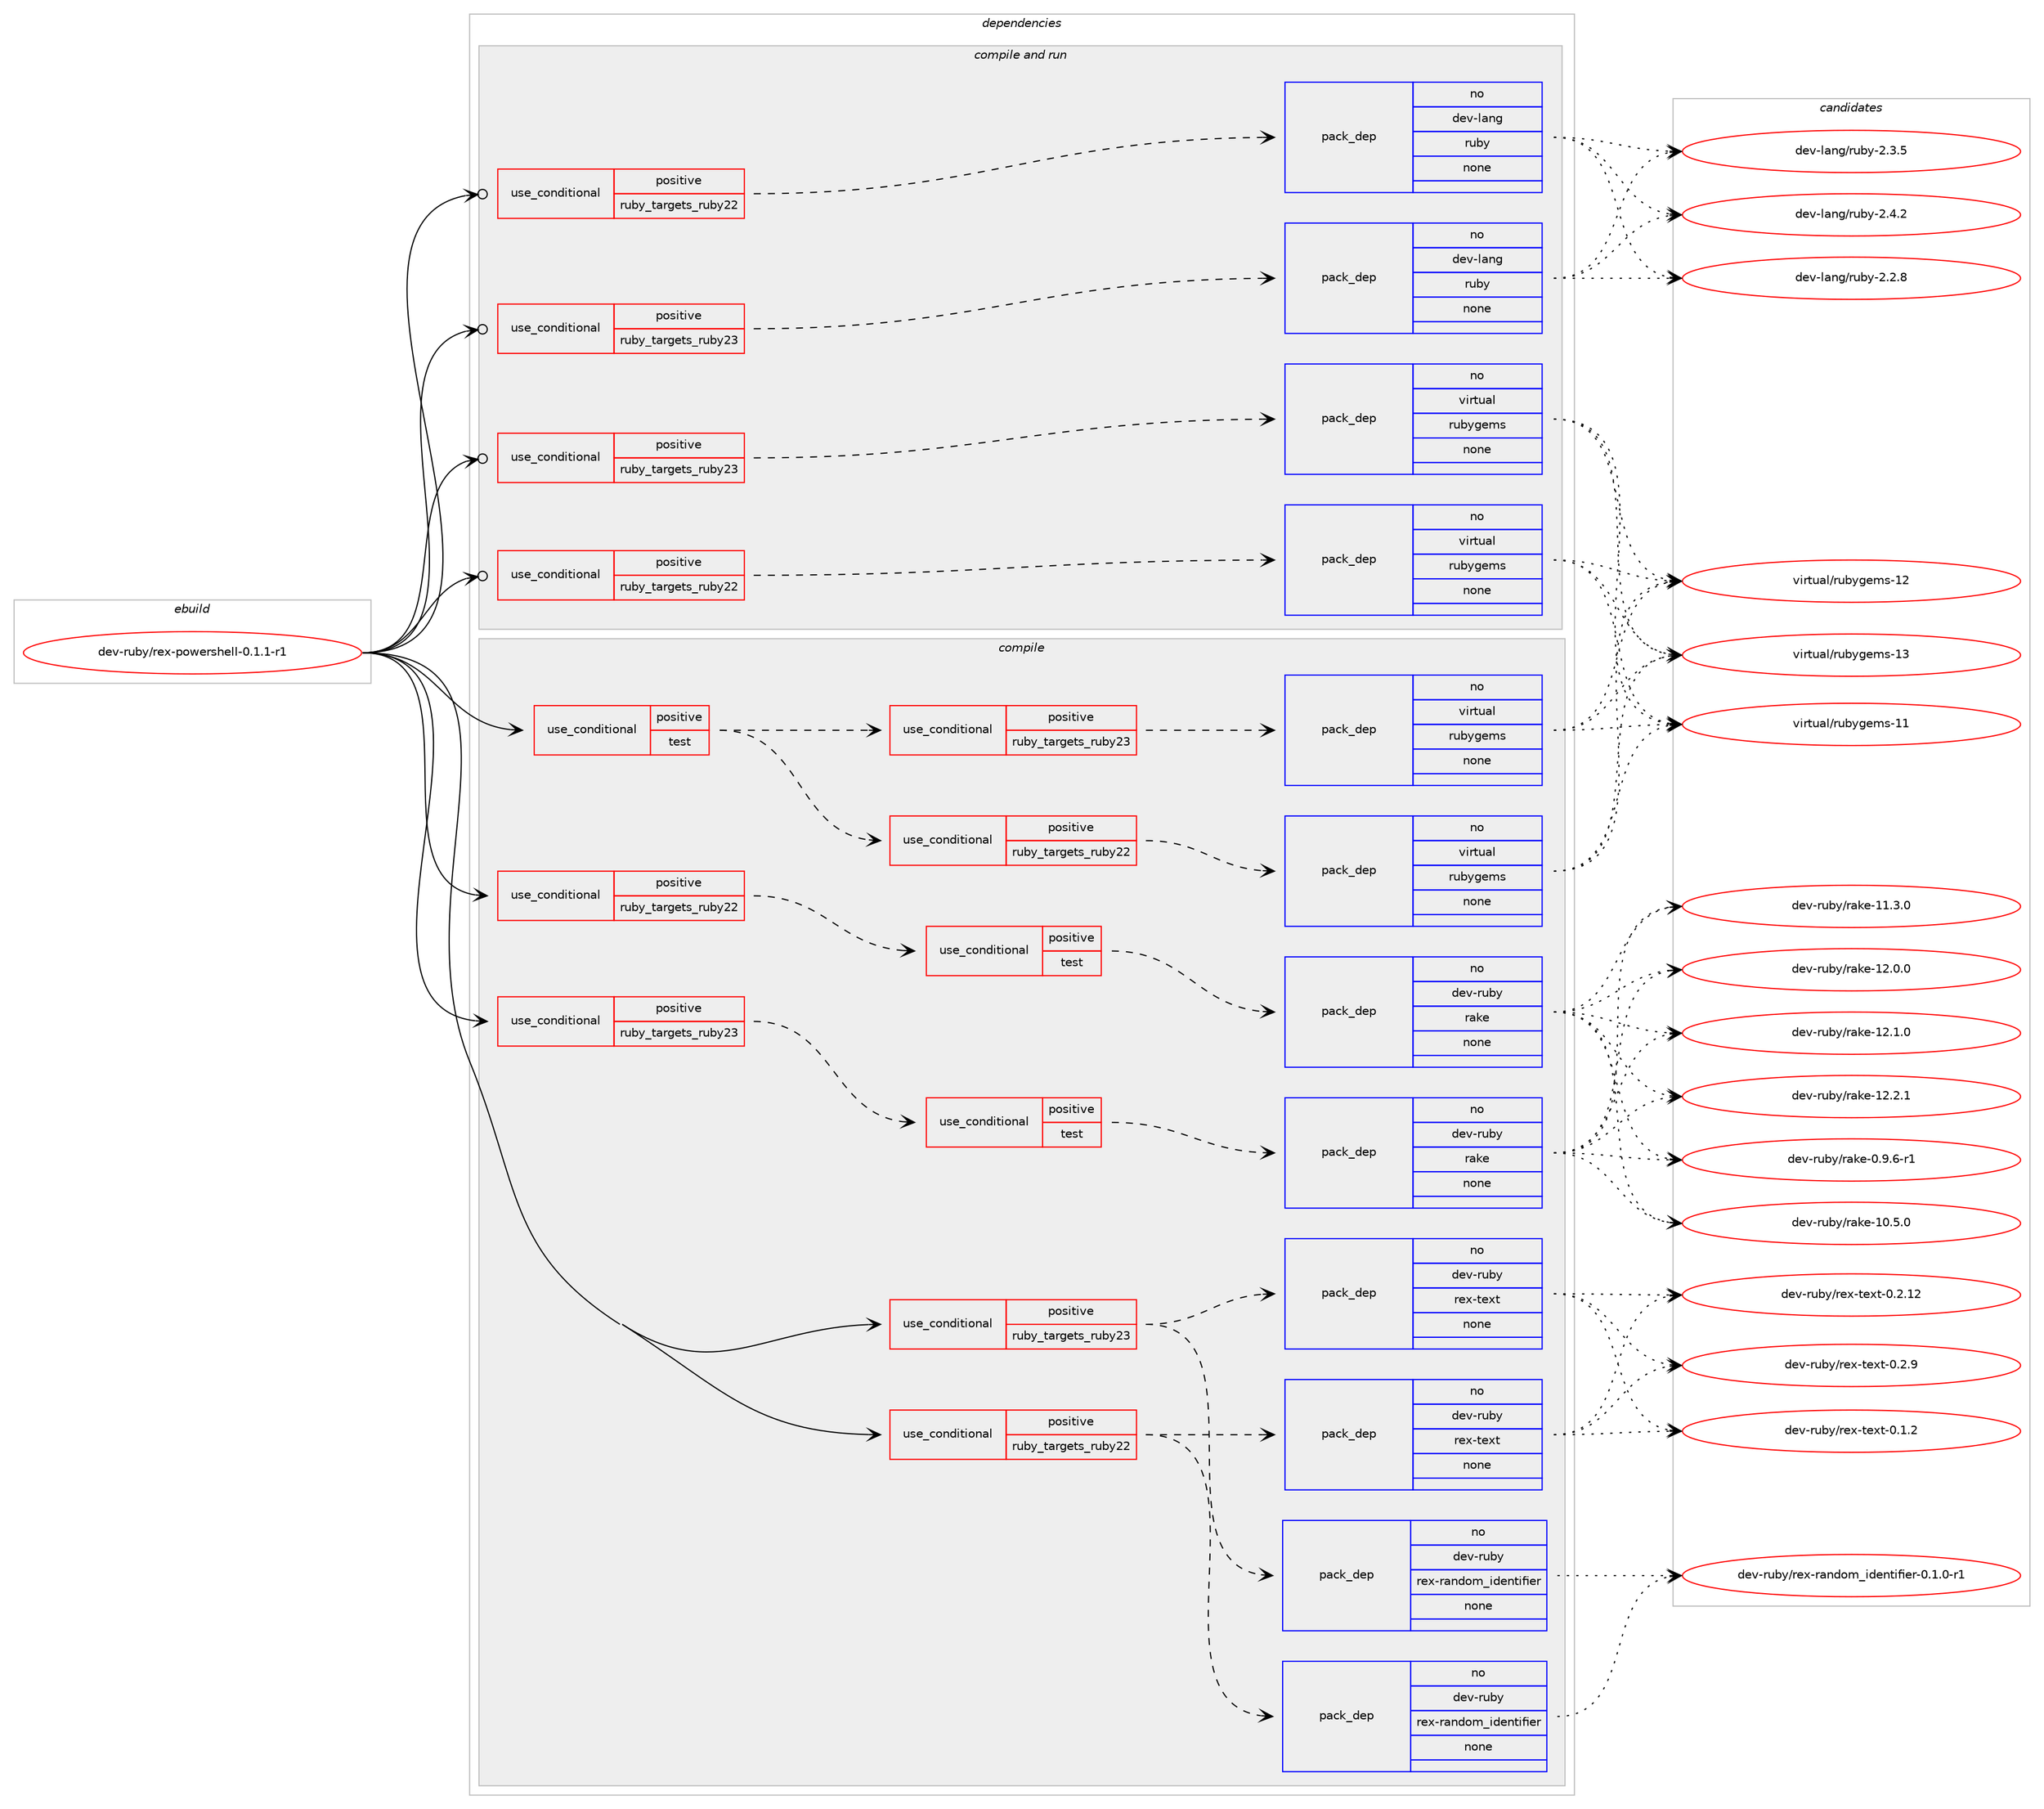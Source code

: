 digraph prolog {

# *************
# Graph options
# *************

newrank=true;
concentrate=true;
compound=true;
graph [rankdir=LR,fontname=Helvetica,fontsize=10,ranksep=1.5];#, ranksep=2.5, nodesep=0.2];
edge  [arrowhead=vee];
node  [fontname=Helvetica,fontsize=10];

# **********
# The ebuild
# **********

subgraph cluster_leftcol {
color=gray;
rank=same;
label=<<i>ebuild</i>>;
id [label="dev-ruby/rex-powershell-0.1.1-r1", color=red, width=4, href="../dev-ruby/rex-powershell-0.1.1-r1.svg"];
}

# ****************
# The dependencies
# ****************

subgraph cluster_midcol {
color=gray;
label=<<i>dependencies</i>>;
subgraph cluster_compile {
fillcolor="#eeeeee";
style=filled;
label=<<i>compile</i>>;
subgraph cond68589 {
dependency261632 [label=<<TABLE BORDER="0" CELLBORDER="1" CELLSPACING="0" CELLPADDING="4"><TR><TD ROWSPAN="3" CELLPADDING="10">use_conditional</TD></TR><TR><TD>positive</TD></TR><TR><TD>ruby_targets_ruby22</TD></TR></TABLE>>, shape=none, color=red];
subgraph cond68590 {
dependency261633 [label=<<TABLE BORDER="0" CELLBORDER="1" CELLSPACING="0" CELLPADDING="4"><TR><TD ROWSPAN="3" CELLPADDING="10">use_conditional</TD></TR><TR><TD>positive</TD></TR><TR><TD>test</TD></TR></TABLE>>, shape=none, color=red];
subgraph pack188929 {
dependency261634 [label=<<TABLE BORDER="0" CELLBORDER="1" CELLSPACING="0" CELLPADDING="4" WIDTH="220"><TR><TD ROWSPAN="6" CELLPADDING="30">pack_dep</TD></TR><TR><TD WIDTH="110">no</TD></TR><TR><TD>dev-ruby</TD></TR><TR><TD>rake</TD></TR><TR><TD>none</TD></TR><TR><TD></TD></TR></TABLE>>, shape=none, color=blue];
}
dependency261633:e -> dependency261634:w [weight=20,style="dashed",arrowhead="vee"];
}
dependency261632:e -> dependency261633:w [weight=20,style="dashed",arrowhead="vee"];
}
id:e -> dependency261632:w [weight=20,style="solid",arrowhead="vee"];
subgraph cond68591 {
dependency261635 [label=<<TABLE BORDER="0" CELLBORDER="1" CELLSPACING="0" CELLPADDING="4"><TR><TD ROWSPAN="3" CELLPADDING="10">use_conditional</TD></TR><TR><TD>positive</TD></TR><TR><TD>ruby_targets_ruby22</TD></TR></TABLE>>, shape=none, color=red];
subgraph pack188930 {
dependency261636 [label=<<TABLE BORDER="0" CELLBORDER="1" CELLSPACING="0" CELLPADDING="4" WIDTH="220"><TR><TD ROWSPAN="6" CELLPADDING="30">pack_dep</TD></TR><TR><TD WIDTH="110">no</TD></TR><TR><TD>dev-ruby</TD></TR><TR><TD>rex-random_identifier</TD></TR><TR><TD>none</TD></TR><TR><TD></TD></TR></TABLE>>, shape=none, color=blue];
}
dependency261635:e -> dependency261636:w [weight=20,style="dashed",arrowhead="vee"];
subgraph pack188931 {
dependency261637 [label=<<TABLE BORDER="0" CELLBORDER="1" CELLSPACING="0" CELLPADDING="4" WIDTH="220"><TR><TD ROWSPAN="6" CELLPADDING="30">pack_dep</TD></TR><TR><TD WIDTH="110">no</TD></TR><TR><TD>dev-ruby</TD></TR><TR><TD>rex-text</TD></TR><TR><TD>none</TD></TR><TR><TD></TD></TR></TABLE>>, shape=none, color=blue];
}
dependency261635:e -> dependency261637:w [weight=20,style="dashed",arrowhead="vee"];
}
id:e -> dependency261635:w [weight=20,style="solid",arrowhead="vee"];
subgraph cond68592 {
dependency261638 [label=<<TABLE BORDER="0" CELLBORDER="1" CELLSPACING="0" CELLPADDING="4"><TR><TD ROWSPAN="3" CELLPADDING="10">use_conditional</TD></TR><TR><TD>positive</TD></TR><TR><TD>ruby_targets_ruby23</TD></TR></TABLE>>, shape=none, color=red];
subgraph cond68593 {
dependency261639 [label=<<TABLE BORDER="0" CELLBORDER="1" CELLSPACING="0" CELLPADDING="4"><TR><TD ROWSPAN="3" CELLPADDING="10">use_conditional</TD></TR><TR><TD>positive</TD></TR><TR><TD>test</TD></TR></TABLE>>, shape=none, color=red];
subgraph pack188932 {
dependency261640 [label=<<TABLE BORDER="0" CELLBORDER="1" CELLSPACING="0" CELLPADDING="4" WIDTH="220"><TR><TD ROWSPAN="6" CELLPADDING="30">pack_dep</TD></TR><TR><TD WIDTH="110">no</TD></TR><TR><TD>dev-ruby</TD></TR><TR><TD>rake</TD></TR><TR><TD>none</TD></TR><TR><TD></TD></TR></TABLE>>, shape=none, color=blue];
}
dependency261639:e -> dependency261640:w [weight=20,style="dashed",arrowhead="vee"];
}
dependency261638:e -> dependency261639:w [weight=20,style="dashed",arrowhead="vee"];
}
id:e -> dependency261638:w [weight=20,style="solid",arrowhead="vee"];
subgraph cond68594 {
dependency261641 [label=<<TABLE BORDER="0" CELLBORDER="1" CELLSPACING="0" CELLPADDING="4"><TR><TD ROWSPAN="3" CELLPADDING="10">use_conditional</TD></TR><TR><TD>positive</TD></TR><TR><TD>ruby_targets_ruby23</TD></TR></TABLE>>, shape=none, color=red];
subgraph pack188933 {
dependency261642 [label=<<TABLE BORDER="0" CELLBORDER="1" CELLSPACING="0" CELLPADDING="4" WIDTH="220"><TR><TD ROWSPAN="6" CELLPADDING="30">pack_dep</TD></TR><TR><TD WIDTH="110">no</TD></TR><TR><TD>dev-ruby</TD></TR><TR><TD>rex-random_identifier</TD></TR><TR><TD>none</TD></TR><TR><TD></TD></TR></TABLE>>, shape=none, color=blue];
}
dependency261641:e -> dependency261642:w [weight=20,style="dashed",arrowhead="vee"];
subgraph pack188934 {
dependency261643 [label=<<TABLE BORDER="0" CELLBORDER="1" CELLSPACING="0" CELLPADDING="4" WIDTH="220"><TR><TD ROWSPAN="6" CELLPADDING="30">pack_dep</TD></TR><TR><TD WIDTH="110">no</TD></TR><TR><TD>dev-ruby</TD></TR><TR><TD>rex-text</TD></TR><TR><TD>none</TD></TR><TR><TD></TD></TR></TABLE>>, shape=none, color=blue];
}
dependency261641:e -> dependency261643:w [weight=20,style="dashed",arrowhead="vee"];
}
id:e -> dependency261641:w [weight=20,style="solid",arrowhead="vee"];
subgraph cond68595 {
dependency261644 [label=<<TABLE BORDER="0" CELLBORDER="1" CELLSPACING="0" CELLPADDING="4"><TR><TD ROWSPAN="3" CELLPADDING="10">use_conditional</TD></TR><TR><TD>positive</TD></TR><TR><TD>test</TD></TR></TABLE>>, shape=none, color=red];
subgraph cond68596 {
dependency261645 [label=<<TABLE BORDER="0" CELLBORDER="1" CELLSPACING="0" CELLPADDING="4"><TR><TD ROWSPAN="3" CELLPADDING="10">use_conditional</TD></TR><TR><TD>positive</TD></TR><TR><TD>ruby_targets_ruby22</TD></TR></TABLE>>, shape=none, color=red];
subgraph pack188935 {
dependency261646 [label=<<TABLE BORDER="0" CELLBORDER="1" CELLSPACING="0" CELLPADDING="4" WIDTH="220"><TR><TD ROWSPAN="6" CELLPADDING="30">pack_dep</TD></TR><TR><TD WIDTH="110">no</TD></TR><TR><TD>virtual</TD></TR><TR><TD>rubygems</TD></TR><TR><TD>none</TD></TR><TR><TD></TD></TR></TABLE>>, shape=none, color=blue];
}
dependency261645:e -> dependency261646:w [weight=20,style="dashed",arrowhead="vee"];
}
dependency261644:e -> dependency261645:w [weight=20,style="dashed",arrowhead="vee"];
subgraph cond68597 {
dependency261647 [label=<<TABLE BORDER="0" CELLBORDER="1" CELLSPACING="0" CELLPADDING="4"><TR><TD ROWSPAN="3" CELLPADDING="10">use_conditional</TD></TR><TR><TD>positive</TD></TR><TR><TD>ruby_targets_ruby23</TD></TR></TABLE>>, shape=none, color=red];
subgraph pack188936 {
dependency261648 [label=<<TABLE BORDER="0" CELLBORDER="1" CELLSPACING="0" CELLPADDING="4" WIDTH="220"><TR><TD ROWSPAN="6" CELLPADDING="30">pack_dep</TD></TR><TR><TD WIDTH="110">no</TD></TR><TR><TD>virtual</TD></TR><TR><TD>rubygems</TD></TR><TR><TD>none</TD></TR><TR><TD></TD></TR></TABLE>>, shape=none, color=blue];
}
dependency261647:e -> dependency261648:w [weight=20,style="dashed",arrowhead="vee"];
}
dependency261644:e -> dependency261647:w [weight=20,style="dashed",arrowhead="vee"];
}
id:e -> dependency261644:w [weight=20,style="solid",arrowhead="vee"];
}
subgraph cluster_compileandrun {
fillcolor="#eeeeee";
style=filled;
label=<<i>compile and run</i>>;
subgraph cond68598 {
dependency261649 [label=<<TABLE BORDER="0" CELLBORDER="1" CELLSPACING="0" CELLPADDING="4"><TR><TD ROWSPAN="3" CELLPADDING="10">use_conditional</TD></TR><TR><TD>positive</TD></TR><TR><TD>ruby_targets_ruby22</TD></TR></TABLE>>, shape=none, color=red];
subgraph pack188937 {
dependency261650 [label=<<TABLE BORDER="0" CELLBORDER="1" CELLSPACING="0" CELLPADDING="4" WIDTH="220"><TR><TD ROWSPAN="6" CELLPADDING="30">pack_dep</TD></TR><TR><TD WIDTH="110">no</TD></TR><TR><TD>dev-lang</TD></TR><TR><TD>ruby</TD></TR><TR><TD>none</TD></TR><TR><TD></TD></TR></TABLE>>, shape=none, color=blue];
}
dependency261649:e -> dependency261650:w [weight=20,style="dashed",arrowhead="vee"];
}
id:e -> dependency261649:w [weight=20,style="solid",arrowhead="odotvee"];
subgraph cond68599 {
dependency261651 [label=<<TABLE BORDER="0" CELLBORDER="1" CELLSPACING="0" CELLPADDING="4"><TR><TD ROWSPAN="3" CELLPADDING="10">use_conditional</TD></TR><TR><TD>positive</TD></TR><TR><TD>ruby_targets_ruby22</TD></TR></TABLE>>, shape=none, color=red];
subgraph pack188938 {
dependency261652 [label=<<TABLE BORDER="0" CELLBORDER="1" CELLSPACING="0" CELLPADDING="4" WIDTH="220"><TR><TD ROWSPAN="6" CELLPADDING="30">pack_dep</TD></TR><TR><TD WIDTH="110">no</TD></TR><TR><TD>virtual</TD></TR><TR><TD>rubygems</TD></TR><TR><TD>none</TD></TR><TR><TD></TD></TR></TABLE>>, shape=none, color=blue];
}
dependency261651:e -> dependency261652:w [weight=20,style="dashed",arrowhead="vee"];
}
id:e -> dependency261651:w [weight=20,style="solid",arrowhead="odotvee"];
subgraph cond68600 {
dependency261653 [label=<<TABLE BORDER="0" CELLBORDER="1" CELLSPACING="0" CELLPADDING="4"><TR><TD ROWSPAN="3" CELLPADDING="10">use_conditional</TD></TR><TR><TD>positive</TD></TR><TR><TD>ruby_targets_ruby23</TD></TR></TABLE>>, shape=none, color=red];
subgraph pack188939 {
dependency261654 [label=<<TABLE BORDER="0" CELLBORDER="1" CELLSPACING="0" CELLPADDING="4" WIDTH="220"><TR><TD ROWSPAN="6" CELLPADDING="30">pack_dep</TD></TR><TR><TD WIDTH="110">no</TD></TR><TR><TD>dev-lang</TD></TR><TR><TD>ruby</TD></TR><TR><TD>none</TD></TR><TR><TD></TD></TR></TABLE>>, shape=none, color=blue];
}
dependency261653:e -> dependency261654:w [weight=20,style="dashed",arrowhead="vee"];
}
id:e -> dependency261653:w [weight=20,style="solid",arrowhead="odotvee"];
subgraph cond68601 {
dependency261655 [label=<<TABLE BORDER="0" CELLBORDER="1" CELLSPACING="0" CELLPADDING="4"><TR><TD ROWSPAN="3" CELLPADDING="10">use_conditional</TD></TR><TR><TD>positive</TD></TR><TR><TD>ruby_targets_ruby23</TD></TR></TABLE>>, shape=none, color=red];
subgraph pack188940 {
dependency261656 [label=<<TABLE BORDER="0" CELLBORDER="1" CELLSPACING="0" CELLPADDING="4" WIDTH="220"><TR><TD ROWSPAN="6" CELLPADDING="30">pack_dep</TD></TR><TR><TD WIDTH="110">no</TD></TR><TR><TD>virtual</TD></TR><TR><TD>rubygems</TD></TR><TR><TD>none</TD></TR><TR><TD></TD></TR></TABLE>>, shape=none, color=blue];
}
dependency261655:e -> dependency261656:w [weight=20,style="dashed",arrowhead="vee"];
}
id:e -> dependency261655:w [weight=20,style="solid",arrowhead="odotvee"];
}
subgraph cluster_run {
fillcolor="#eeeeee";
style=filled;
label=<<i>run</i>>;
}
}

# **************
# The candidates
# **************

subgraph cluster_choices {
rank=same;
color=gray;
label=<<i>candidates</i>>;

subgraph choice188929 {
color=black;
nodesep=1;
choice100101118451141179812147114971071014548465746544511449 [label="dev-ruby/rake-0.9.6-r1", color=red, width=4,href="../dev-ruby/rake-0.9.6-r1.svg"];
choice1001011184511411798121471149710710145494846534648 [label="dev-ruby/rake-10.5.0", color=red, width=4,href="../dev-ruby/rake-10.5.0.svg"];
choice1001011184511411798121471149710710145494946514648 [label="dev-ruby/rake-11.3.0", color=red, width=4,href="../dev-ruby/rake-11.3.0.svg"];
choice1001011184511411798121471149710710145495046484648 [label="dev-ruby/rake-12.0.0", color=red, width=4,href="../dev-ruby/rake-12.0.0.svg"];
choice1001011184511411798121471149710710145495046494648 [label="dev-ruby/rake-12.1.0", color=red, width=4,href="../dev-ruby/rake-12.1.0.svg"];
choice1001011184511411798121471149710710145495046504649 [label="dev-ruby/rake-12.2.1", color=red, width=4,href="../dev-ruby/rake-12.2.1.svg"];
dependency261634:e -> choice100101118451141179812147114971071014548465746544511449:w [style=dotted,weight="100"];
dependency261634:e -> choice1001011184511411798121471149710710145494846534648:w [style=dotted,weight="100"];
dependency261634:e -> choice1001011184511411798121471149710710145494946514648:w [style=dotted,weight="100"];
dependency261634:e -> choice1001011184511411798121471149710710145495046484648:w [style=dotted,weight="100"];
dependency261634:e -> choice1001011184511411798121471149710710145495046494648:w [style=dotted,weight="100"];
dependency261634:e -> choice1001011184511411798121471149710710145495046504649:w [style=dotted,weight="100"];
}
subgraph choice188930 {
color=black;
nodesep=1;
choice1001011184511411798121471141011204511497110100111109951051001011101161051021051011144548464946484511449 [label="dev-ruby/rex-random_identifier-0.1.0-r1", color=red, width=4,href="../dev-ruby/rex-random_identifier-0.1.0-r1.svg"];
dependency261636:e -> choice1001011184511411798121471141011204511497110100111109951051001011101161051021051011144548464946484511449:w [style=dotted,weight="100"];
}
subgraph choice188931 {
color=black;
nodesep=1;
choice10010111845114117981214711410112045116101120116454846494650 [label="dev-ruby/rex-text-0.1.2", color=red, width=4,href="../dev-ruby/rex-text-0.1.2.svg"];
choice1001011184511411798121471141011204511610112011645484650464950 [label="dev-ruby/rex-text-0.2.12", color=red, width=4,href="../dev-ruby/rex-text-0.2.12.svg"];
choice10010111845114117981214711410112045116101120116454846504657 [label="dev-ruby/rex-text-0.2.9", color=red, width=4,href="../dev-ruby/rex-text-0.2.9.svg"];
dependency261637:e -> choice10010111845114117981214711410112045116101120116454846494650:w [style=dotted,weight="100"];
dependency261637:e -> choice1001011184511411798121471141011204511610112011645484650464950:w [style=dotted,weight="100"];
dependency261637:e -> choice10010111845114117981214711410112045116101120116454846504657:w [style=dotted,weight="100"];
}
subgraph choice188932 {
color=black;
nodesep=1;
choice100101118451141179812147114971071014548465746544511449 [label="dev-ruby/rake-0.9.6-r1", color=red, width=4,href="../dev-ruby/rake-0.9.6-r1.svg"];
choice1001011184511411798121471149710710145494846534648 [label="dev-ruby/rake-10.5.0", color=red, width=4,href="../dev-ruby/rake-10.5.0.svg"];
choice1001011184511411798121471149710710145494946514648 [label="dev-ruby/rake-11.3.0", color=red, width=4,href="../dev-ruby/rake-11.3.0.svg"];
choice1001011184511411798121471149710710145495046484648 [label="dev-ruby/rake-12.0.0", color=red, width=4,href="../dev-ruby/rake-12.0.0.svg"];
choice1001011184511411798121471149710710145495046494648 [label="dev-ruby/rake-12.1.0", color=red, width=4,href="../dev-ruby/rake-12.1.0.svg"];
choice1001011184511411798121471149710710145495046504649 [label="dev-ruby/rake-12.2.1", color=red, width=4,href="../dev-ruby/rake-12.2.1.svg"];
dependency261640:e -> choice100101118451141179812147114971071014548465746544511449:w [style=dotted,weight="100"];
dependency261640:e -> choice1001011184511411798121471149710710145494846534648:w [style=dotted,weight="100"];
dependency261640:e -> choice1001011184511411798121471149710710145494946514648:w [style=dotted,weight="100"];
dependency261640:e -> choice1001011184511411798121471149710710145495046484648:w [style=dotted,weight="100"];
dependency261640:e -> choice1001011184511411798121471149710710145495046494648:w [style=dotted,weight="100"];
dependency261640:e -> choice1001011184511411798121471149710710145495046504649:w [style=dotted,weight="100"];
}
subgraph choice188933 {
color=black;
nodesep=1;
choice1001011184511411798121471141011204511497110100111109951051001011101161051021051011144548464946484511449 [label="dev-ruby/rex-random_identifier-0.1.0-r1", color=red, width=4,href="../dev-ruby/rex-random_identifier-0.1.0-r1.svg"];
dependency261642:e -> choice1001011184511411798121471141011204511497110100111109951051001011101161051021051011144548464946484511449:w [style=dotted,weight="100"];
}
subgraph choice188934 {
color=black;
nodesep=1;
choice10010111845114117981214711410112045116101120116454846494650 [label="dev-ruby/rex-text-0.1.2", color=red, width=4,href="../dev-ruby/rex-text-0.1.2.svg"];
choice1001011184511411798121471141011204511610112011645484650464950 [label="dev-ruby/rex-text-0.2.12", color=red, width=4,href="../dev-ruby/rex-text-0.2.12.svg"];
choice10010111845114117981214711410112045116101120116454846504657 [label="dev-ruby/rex-text-0.2.9", color=red, width=4,href="../dev-ruby/rex-text-0.2.9.svg"];
dependency261643:e -> choice10010111845114117981214711410112045116101120116454846494650:w [style=dotted,weight="100"];
dependency261643:e -> choice1001011184511411798121471141011204511610112011645484650464950:w [style=dotted,weight="100"];
dependency261643:e -> choice10010111845114117981214711410112045116101120116454846504657:w [style=dotted,weight="100"];
}
subgraph choice188935 {
color=black;
nodesep=1;
choice118105114116117971084711411798121103101109115454949 [label="virtual/rubygems-11", color=red, width=4,href="../virtual/rubygems-11.svg"];
choice118105114116117971084711411798121103101109115454950 [label="virtual/rubygems-12", color=red, width=4,href="../virtual/rubygems-12.svg"];
choice118105114116117971084711411798121103101109115454951 [label="virtual/rubygems-13", color=red, width=4,href="../virtual/rubygems-13.svg"];
dependency261646:e -> choice118105114116117971084711411798121103101109115454949:w [style=dotted,weight="100"];
dependency261646:e -> choice118105114116117971084711411798121103101109115454950:w [style=dotted,weight="100"];
dependency261646:e -> choice118105114116117971084711411798121103101109115454951:w [style=dotted,weight="100"];
}
subgraph choice188936 {
color=black;
nodesep=1;
choice118105114116117971084711411798121103101109115454949 [label="virtual/rubygems-11", color=red, width=4,href="../virtual/rubygems-11.svg"];
choice118105114116117971084711411798121103101109115454950 [label="virtual/rubygems-12", color=red, width=4,href="../virtual/rubygems-12.svg"];
choice118105114116117971084711411798121103101109115454951 [label="virtual/rubygems-13", color=red, width=4,href="../virtual/rubygems-13.svg"];
dependency261648:e -> choice118105114116117971084711411798121103101109115454949:w [style=dotted,weight="100"];
dependency261648:e -> choice118105114116117971084711411798121103101109115454950:w [style=dotted,weight="100"];
dependency261648:e -> choice118105114116117971084711411798121103101109115454951:w [style=dotted,weight="100"];
}
subgraph choice188937 {
color=black;
nodesep=1;
choice10010111845108971101034711411798121455046504656 [label="dev-lang/ruby-2.2.8", color=red, width=4,href="../dev-lang/ruby-2.2.8.svg"];
choice10010111845108971101034711411798121455046514653 [label="dev-lang/ruby-2.3.5", color=red, width=4,href="../dev-lang/ruby-2.3.5.svg"];
choice10010111845108971101034711411798121455046524650 [label="dev-lang/ruby-2.4.2", color=red, width=4,href="../dev-lang/ruby-2.4.2.svg"];
dependency261650:e -> choice10010111845108971101034711411798121455046504656:w [style=dotted,weight="100"];
dependency261650:e -> choice10010111845108971101034711411798121455046514653:w [style=dotted,weight="100"];
dependency261650:e -> choice10010111845108971101034711411798121455046524650:w [style=dotted,weight="100"];
}
subgraph choice188938 {
color=black;
nodesep=1;
choice118105114116117971084711411798121103101109115454949 [label="virtual/rubygems-11", color=red, width=4,href="../virtual/rubygems-11.svg"];
choice118105114116117971084711411798121103101109115454950 [label="virtual/rubygems-12", color=red, width=4,href="../virtual/rubygems-12.svg"];
choice118105114116117971084711411798121103101109115454951 [label="virtual/rubygems-13", color=red, width=4,href="../virtual/rubygems-13.svg"];
dependency261652:e -> choice118105114116117971084711411798121103101109115454949:w [style=dotted,weight="100"];
dependency261652:e -> choice118105114116117971084711411798121103101109115454950:w [style=dotted,weight="100"];
dependency261652:e -> choice118105114116117971084711411798121103101109115454951:w [style=dotted,weight="100"];
}
subgraph choice188939 {
color=black;
nodesep=1;
choice10010111845108971101034711411798121455046504656 [label="dev-lang/ruby-2.2.8", color=red, width=4,href="../dev-lang/ruby-2.2.8.svg"];
choice10010111845108971101034711411798121455046514653 [label="dev-lang/ruby-2.3.5", color=red, width=4,href="../dev-lang/ruby-2.3.5.svg"];
choice10010111845108971101034711411798121455046524650 [label="dev-lang/ruby-2.4.2", color=red, width=4,href="../dev-lang/ruby-2.4.2.svg"];
dependency261654:e -> choice10010111845108971101034711411798121455046504656:w [style=dotted,weight="100"];
dependency261654:e -> choice10010111845108971101034711411798121455046514653:w [style=dotted,weight="100"];
dependency261654:e -> choice10010111845108971101034711411798121455046524650:w [style=dotted,weight="100"];
}
subgraph choice188940 {
color=black;
nodesep=1;
choice118105114116117971084711411798121103101109115454949 [label="virtual/rubygems-11", color=red, width=4,href="../virtual/rubygems-11.svg"];
choice118105114116117971084711411798121103101109115454950 [label="virtual/rubygems-12", color=red, width=4,href="../virtual/rubygems-12.svg"];
choice118105114116117971084711411798121103101109115454951 [label="virtual/rubygems-13", color=red, width=4,href="../virtual/rubygems-13.svg"];
dependency261656:e -> choice118105114116117971084711411798121103101109115454949:w [style=dotted,weight="100"];
dependency261656:e -> choice118105114116117971084711411798121103101109115454950:w [style=dotted,weight="100"];
dependency261656:e -> choice118105114116117971084711411798121103101109115454951:w [style=dotted,weight="100"];
}
}

}
